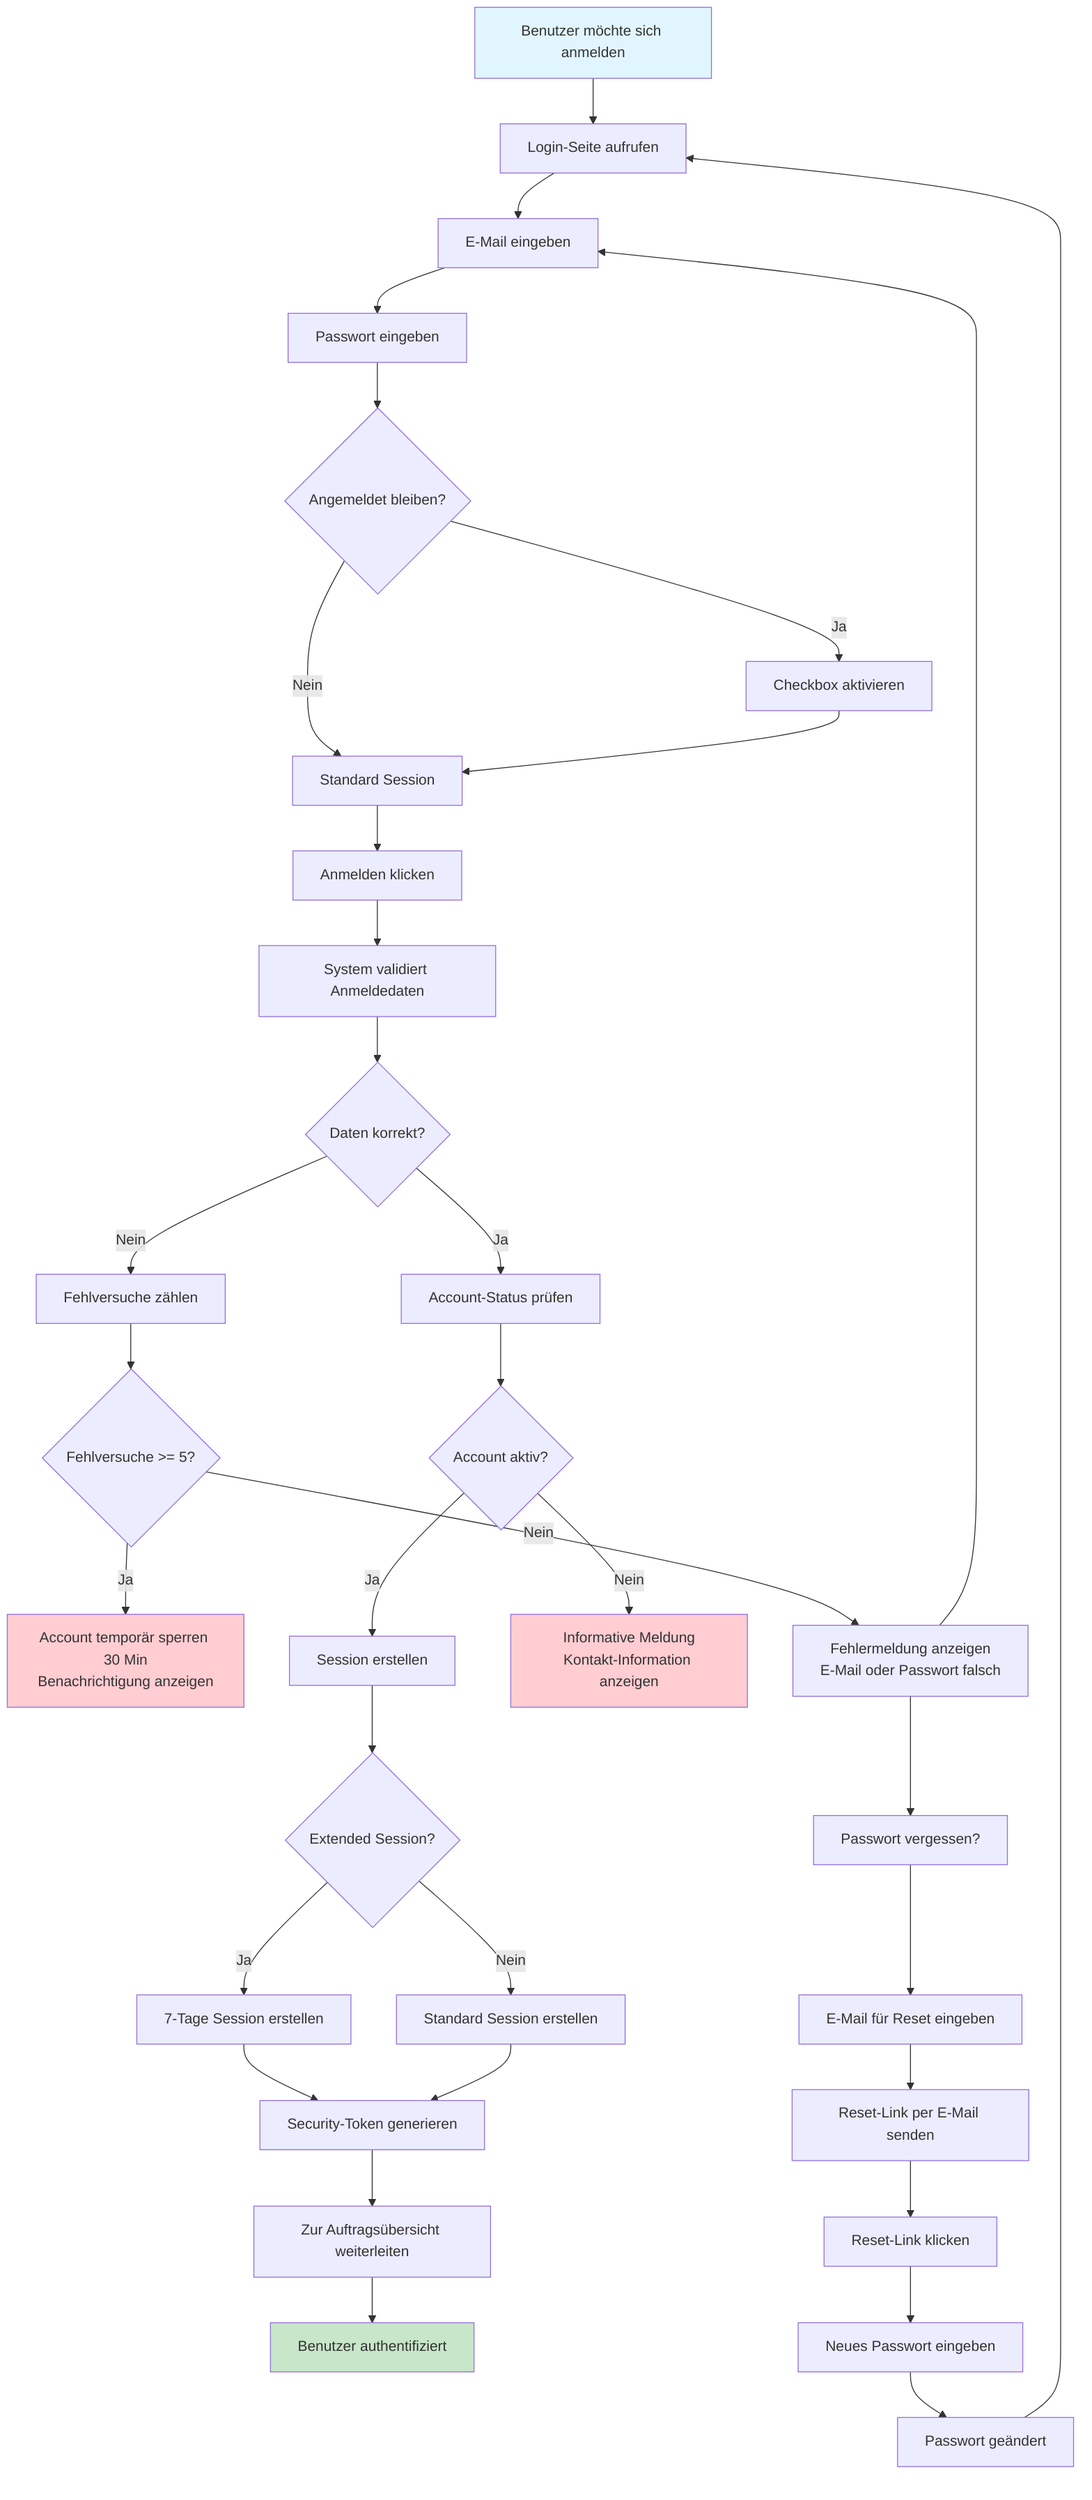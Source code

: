 flowchart TD
    A[Benutzer möchte sich anmelden] --> B[Login-Seite aufrufen]
    B --> C[E-Mail eingeben]
    C --> D[Passwort eingeben]
    D --> E{Angemeldet bleiben?}
    E -->|Ja| F[Checkbox aktivieren]
    E -->|Nein| G[Standard Session]
    F --> G
    G --> H[Anmelden klicken]
    H --> I[System validiert Anmeldedaten]
    I --> J{Daten korrekt?}
    J -->|Nein| K[Fehlversuche zählen]
    K --> L{Fehlversuche >= 5?}
    L -->|Ja| M[Account temporär sperren 30 Min<br/>Benachrichtigung anzeigen]
    L -->|Nein| N[Fehlermeldung anzeigen<br/>E-Mail oder Passwort falsch]
    N --> C
    J -->|Ja| O[Account-Status prüfen]
    O --> P{Account aktiv?}
    P -->|Nein| Q[Informative Meldung<br/>Kontakt-Information anzeigen]
    P -->|Ja| R[Session erstellen]
    R --> S{Extended Session?}
    S -->|Ja| T[7-Tage Session erstellen]
    S -->|Nein| U[Standard Session erstellen]
    T --> V[Security-Token generieren]
    U --> V
    V --> W[Zur Auftragsübersicht weiterleiten]
    W --> X[Benutzer authentifiziert]
    
    %% Passwort vergessen Flow
    N --> Y[Passwort vergessen?]
    Y --> Z[E-Mail für Reset eingeben]
    Z --> AA[Reset-Link per E-Mail senden]
    AA --> BB[Reset-Link klicken]
    BB --> CC[Neues Passwort eingeben]
    CC --> DD[Passwort geändert]
    DD --> B
    
    style A fill:#e1f5fe
    style X fill:#c8e6c9
    style M fill:#ffcdd2
    style Q fill:#ffcdd2
